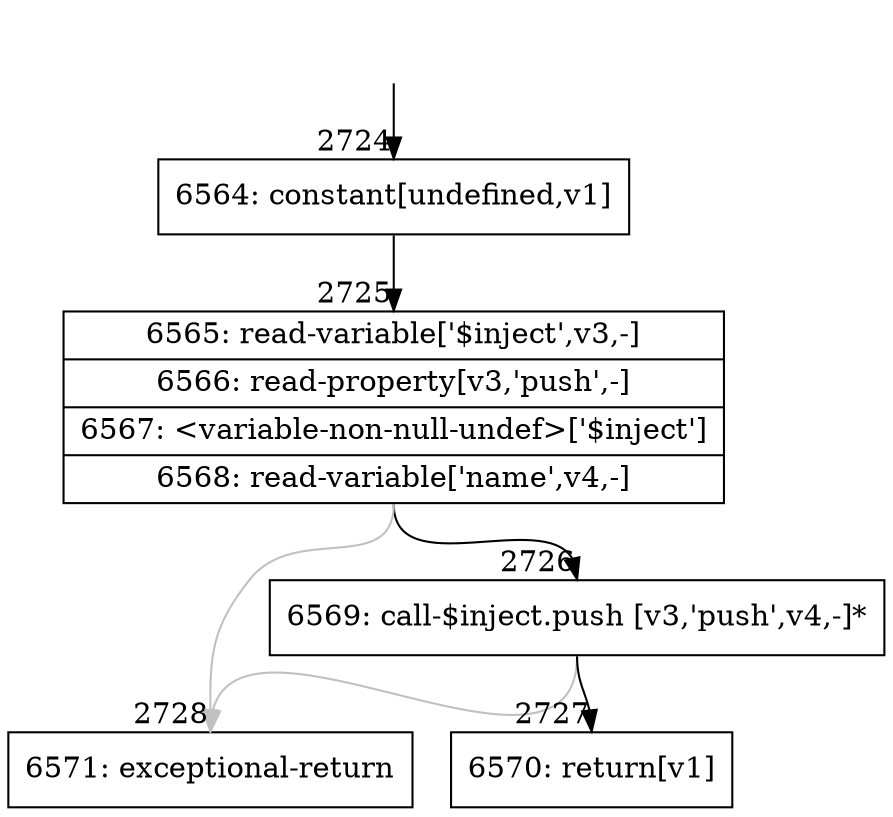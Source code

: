 digraph {
rankdir="TD"
BB_entry223[shape=none,label=""];
BB_entry223 -> BB2724 [tailport=s, headport=n, headlabel="    2724"]
BB2724 [shape=record label="{6564: constant[undefined,v1]}" ] 
BB2724 -> BB2725 [tailport=s, headport=n, headlabel="      2725"]
BB2725 [shape=record label="{6565: read-variable['$inject',v3,-]|6566: read-property[v3,'push',-]|6567: \<variable-non-null-undef\>['$inject']|6568: read-variable['name',v4,-]}" ] 
BB2725 -> BB2726 [tailport=s, headport=n, headlabel="      2726"]
BB2725 -> BB2728 [tailport=s, headport=n, color=gray, headlabel="      2728"]
BB2726 [shape=record label="{6569: call-$inject.push [v3,'push',v4,-]*}" ] 
BB2726 -> BB2727 [tailport=s, headport=n, headlabel="      2727"]
BB2726 -> BB2728 [tailport=s, headport=n, color=gray]
BB2727 [shape=record label="{6570: return[v1]}" ] 
BB2728 [shape=record label="{6571: exceptional-return}" ] 
//#$~ 3729
}
